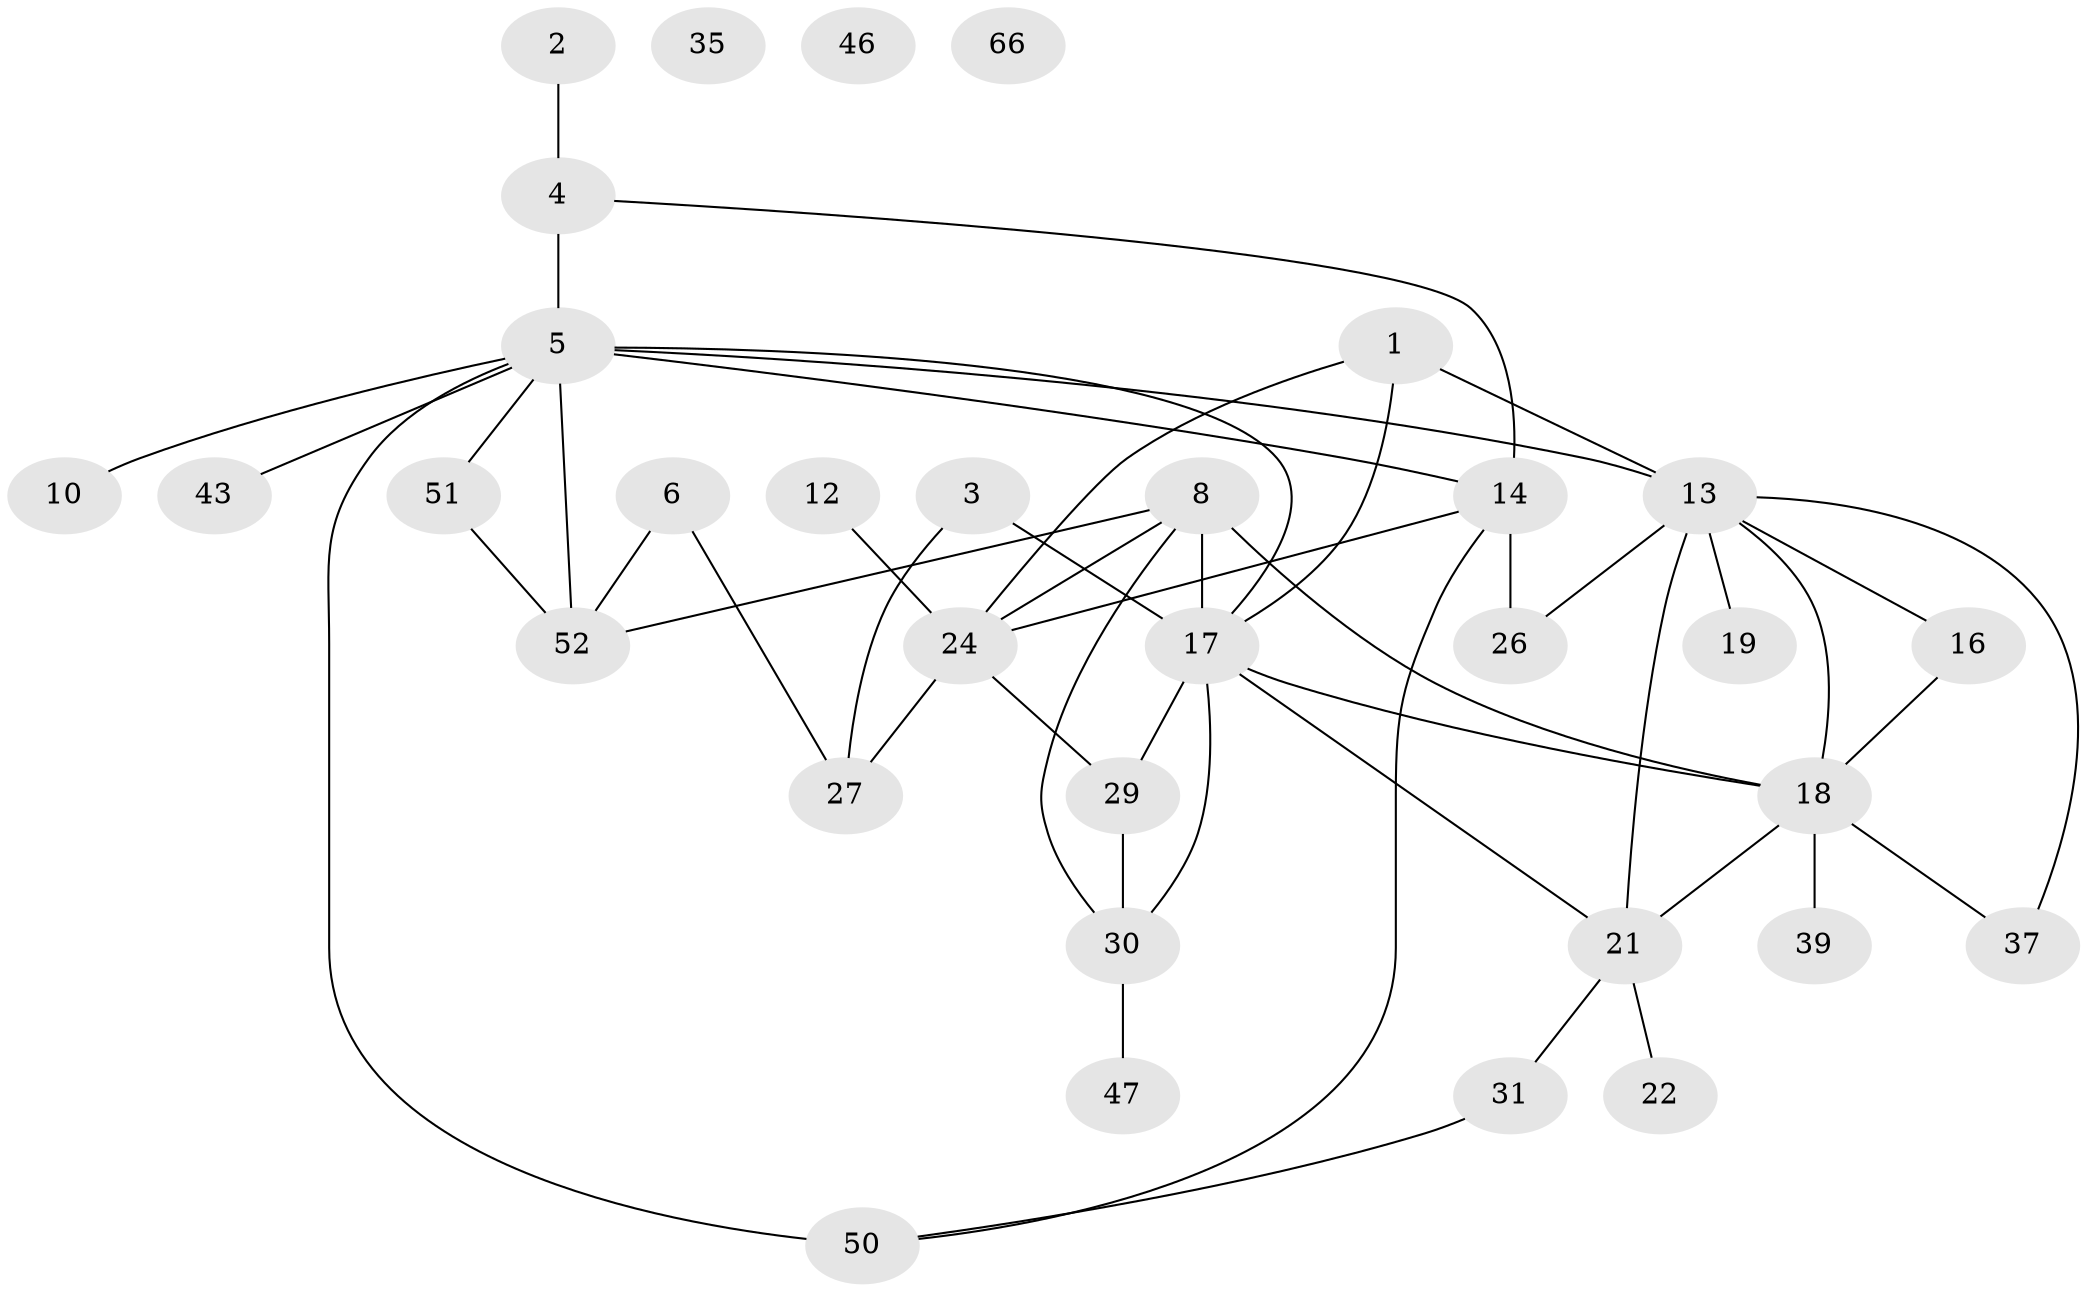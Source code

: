 // original degree distribution, {1: 0.24242424242424243, 2: 0.22727272727272727, 4: 0.09090909090909091, 6: 0.06060606060606061, 3: 0.24242424242424243, 5: 0.06060606060606061, 7: 0.030303030303030304, 0: 0.045454545454545456}
// Generated by graph-tools (version 1.1) at 2025/16/03/04/25 18:16:31]
// undirected, 33 vertices, 49 edges
graph export_dot {
graph [start="1"]
  node [color=gray90,style=filled];
  1 [super="+11"];
  2;
  3 [super="+32"];
  4 [super="+38"];
  5 [super="+7+23"];
  6;
  8 [super="+42+15"];
  10 [super="+58"];
  12;
  13 [super="+28+34"];
  14 [super="+20"];
  16 [super="+56"];
  17 [super="+36"];
  18 [super="+61+48"];
  19 [super="+63"];
  21 [super="+44"];
  22 [super="+45"];
  24 [super="+25+62+53"];
  26;
  27 [super="+40"];
  29 [super="+33"];
  30 [super="+59"];
  31;
  35;
  37;
  39 [super="+55"];
  43;
  46;
  47;
  50;
  51;
  52 [super="+64"];
  66;
  1 -- 24;
  1 -- 17;
  1 -- 13;
  2 -- 4;
  3 -- 17;
  3 -- 27;
  4 -- 5 [weight=2];
  4 -- 14;
  5 -- 50 [weight=2];
  5 -- 52 [weight=2];
  5 -- 10;
  5 -- 43;
  5 -- 13 [weight=2];
  5 -- 17;
  5 -- 51;
  5 -- 14;
  6 -- 52;
  6 -- 27;
  8 -- 52 [weight=2];
  8 -- 30;
  8 -- 17;
  8 -- 24;
  8 -- 18;
  12 -- 24;
  13 -- 16 [weight=2];
  13 -- 18;
  13 -- 19;
  13 -- 21;
  13 -- 37;
  13 -- 26;
  14 -- 50;
  14 -- 24;
  14 -- 26;
  16 -- 18;
  17 -- 21;
  17 -- 18;
  17 -- 29;
  17 -- 30;
  18 -- 39;
  18 -- 37;
  18 -- 21;
  21 -- 31;
  21 -- 22;
  24 -- 29;
  24 -- 27;
  29 -- 30;
  30 -- 47;
  31 -- 50;
  51 -- 52;
}
